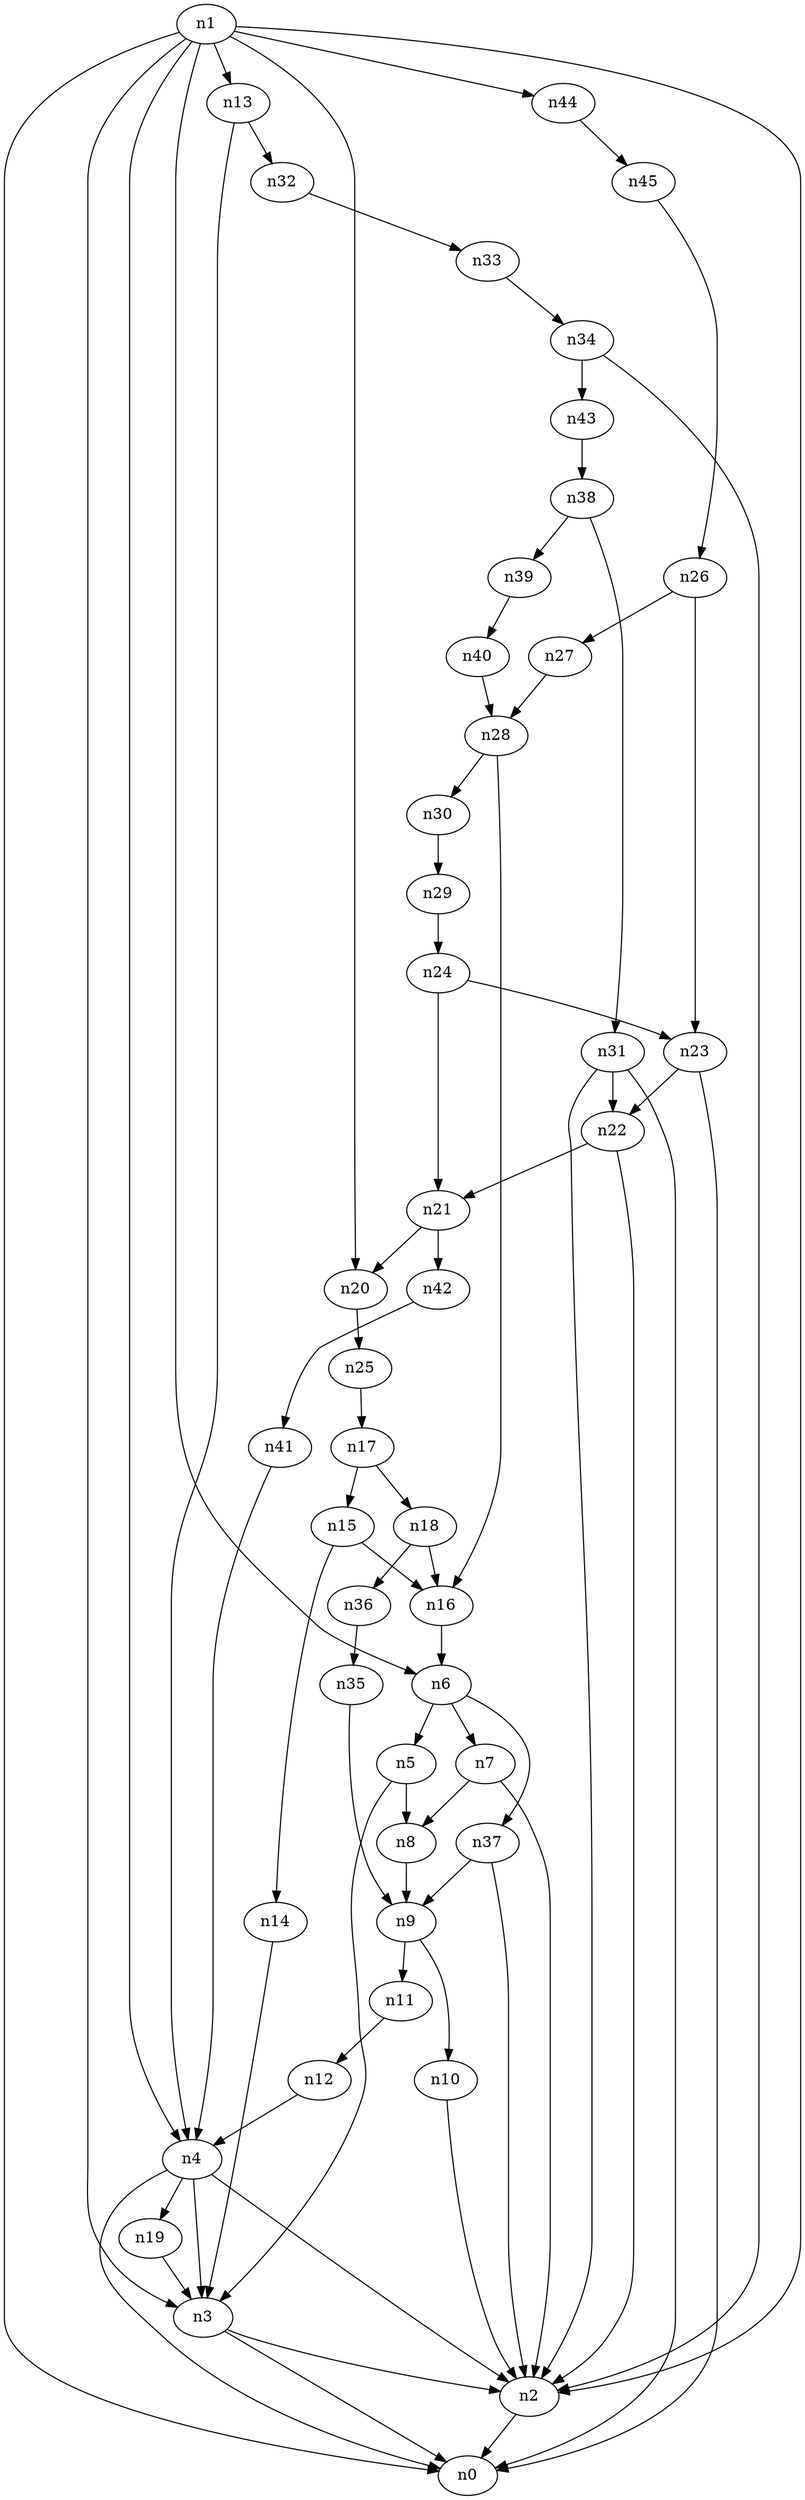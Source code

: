 digraph G {
	n1 -> n0	 [_graphml_id=e0];
	n1 -> n2	 [_graphml_id=e1];
	n1 -> n3	 [_graphml_id=e6];
	n1 -> n4	 [_graphml_id=e9];
	n1 -> n6	 [_graphml_id=e12];
	n1 -> n13	 [_graphml_id=e22];
	n1 -> n20	 [_graphml_id=e34];
	n1 -> n44	 [_graphml_id=e73];
	n2 -> n0	 [_graphml_id=e5];
	n3 -> n0	 [_graphml_id=e8];
	n3 -> n2	 [_graphml_id=e2];
	n4 -> n0	 [_graphml_id=e4];
	n4 -> n2	 [_graphml_id=e7];
	n4 -> n3	 [_graphml_id=e3];
	n4 -> n19	 [_graphml_id=e32];
	n5 -> n3	 [_graphml_id=e10];
	n5 -> n8	 [_graphml_id=e15];
	n6 -> n5	 [_graphml_id=e11];
	n6 -> n7	 [_graphml_id=e13];
	n6 -> n37	 [_graphml_id=e62];
	n7 -> n2	 [_graphml_id=e14];
	n7 -> n8	 [_graphml_id=e24];
	n8 -> n9	 [_graphml_id=e16];
	n9 -> n10	 [_graphml_id=e17];
	n9 -> n11	 [_graphml_id=e19];
	n10 -> n2	 [_graphml_id=e18];
	n11 -> n12	 [_graphml_id=e20];
	n12 -> n4	 [_graphml_id=e21];
	n13 -> n4	 [_graphml_id=e23];
	n13 -> n32	 [_graphml_id=e53];
	n14 -> n3	 [_graphml_id=e25];
	n15 -> n14	 [_graphml_id=e26];
	n15 -> n16	 [_graphml_id=e27];
	n16 -> n6	 [_graphml_id=e28];
	n17 -> n15	 [_graphml_id=e29];
	n17 -> n18	 [_graphml_id=e30];
	n18 -> n16	 [_graphml_id=e31];
	n18 -> n36	 [_graphml_id=e59];
	n19 -> n3	 [_graphml_id=e33];
	n20 -> n25	 [_graphml_id=e42];
	n21 -> n20	 [_graphml_id=e35];
	n21 -> n42	 [_graphml_id=e69];
	n22 -> n2	 [_graphml_id=e37];
	n22 -> n21	 [_graphml_id=e36];
	n23 -> n0	 [_graphml_id=e38];
	n23 -> n22	 [_graphml_id=e52];
	n24 -> n21	 [_graphml_id=e40];
	n24 -> n23	 [_graphml_id=e39];
	n25 -> n17	 [_graphml_id=e41];
	n26 -> n23	 [_graphml_id=e43];
	n26 -> n27	 [_graphml_id=e44];
	n27 -> n28	 [_graphml_id=e45];
	n28 -> n16	 [_graphml_id=e46];
	n28 -> n30	 [_graphml_id=e49];
	n29 -> n24	 [_graphml_id=e47];
	n30 -> n29	 [_graphml_id=e48];
	n31 -> n0	 [_graphml_id=e51];
	n31 -> n2	 [_graphml_id=e50];
	n31 -> n22	 [_graphml_id=e72];
	n32 -> n33	 [_graphml_id=e54];
	n33 -> n34	 [_graphml_id=e55];
	n34 -> n2	 [_graphml_id=e56];
	n34 -> n43	 [_graphml_id=e71];
	n35 -> n9	 [_graphml_id=e57];
	n36 -> n35	 [_graphml_id=e58];
	n37 -> n2	 [_graphml_id=e61];
	n37 -> n9	 [_graphml_id=e60];
	n38 -> n31	 [_graphml_id=e63];
	n38 -> n39	 [_graphml_id=e64];
	n39 -> n40	 [_graphml_id=e65];
	n40 -> n28	 [_graphml_id=e66];
	n41 -> n4	 [_graphml_id=e67];
	n42 -> n41	 [_graphml_id=e68];
	n43 -> n38	 [_graphml_id=e70];
	n44 -> n45	 [_graphml_id=e74];
	n45 -> n26	 [_graphml_id=e75];
}
